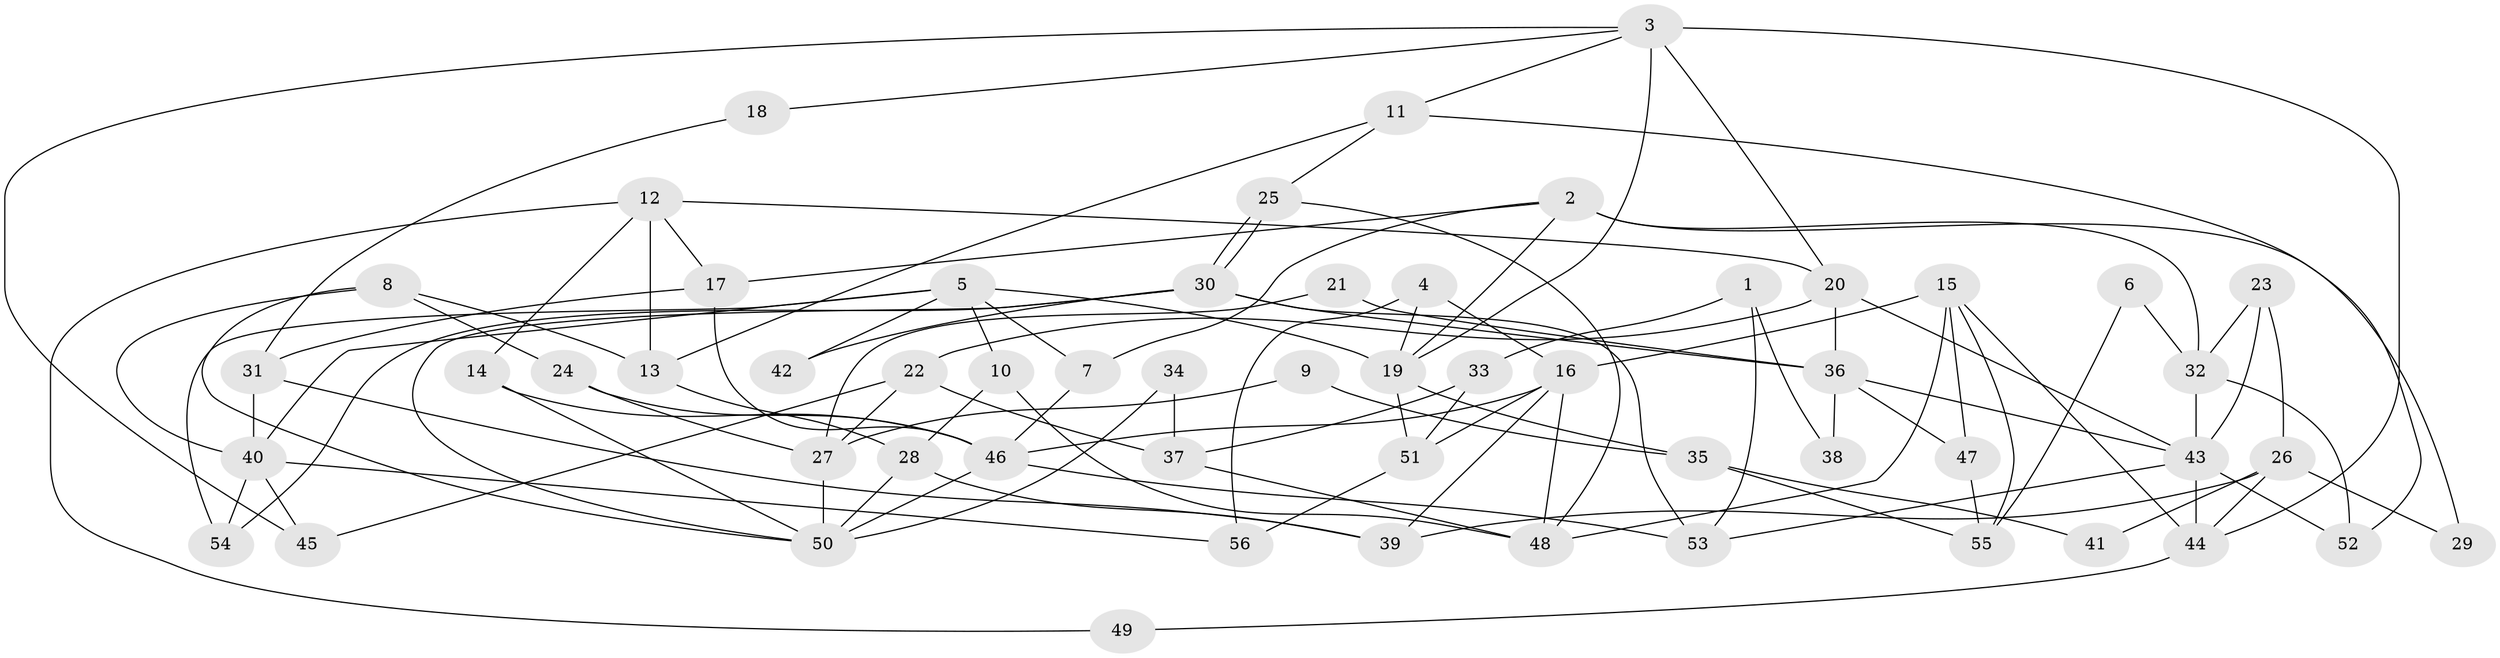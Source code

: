 // coarse degree distribution, {3: 0.2, 13: 0.025, 4: 0.2, 10: 0.075, 6: 0.075, 2: 0.25, 5: 0.15, 1: 0.025}
// Generated by graph-tools (version 1.1) at 2025/50/03/04/25 22:50:53]
// undirected, 56 vertices, 112 edges
graph export_dot {
  node [color=gray90,style=filled];
  1;
  2;
  3;
  4;
  5;
  6;
  7;
  8;
  9;
  10;
  11;
  12;
  13;
  14;
  15;
  16;
  17;
  18;
  19;
  20;
  21;
  22;
  23;
  24;
  25;
  26;
  27;
  28;
  29;
  30;
  31;
  32;
  33;
  34;
  35;
  36;
  37;
  38;
  39;
  40;
  41;
  42;
  43;
  44;
  45;
  46;
  47;
  48;
  49;
  50;
  51;
  52;
  53;
  54;
  55;
  56;
  1 -- 53;
  1 -- 33;
  1 -- 38;
  2 -- 7;
  2 -- 19;
  2 -- 17;
  2 -- 29;
  2 -- 32;
  3 -- 45;
  3 -- 44;
  3 -- 11;
  3 -- 18;
  3 -- 19;
  3 -- 20;
  4 -- 16;
  4 -- 56;
  4 -- 19;
  5 -- 10;
  5 -- 19;
  5 -- 7;
  5 -- 40;
  5 -- 42;
  5 -- 54;
  6 -- 55;
  6 -- 32;
  7 -- 46;
  8 -- 50;
  8 -- 13;
  8 -- 24;
  8 -- 40;
  9 -- 35;
  9 -- 27;
  10 -- 28;
  10 -- 48;
  11 -- 13;
  11 -- 25;
  11 -- 52;
  12 -- 20;
  12 -- 14;
  12 -- 13;
  12 -- 17;
  12 -- 49;
  13 -- 28;
  14 -- 50;
  14 -- 46;
  15 -- 16;
  15 -- 44;
  15 -- 47;
  15 -- 48;
  15 -- 55;
  16 -- 46;
  16 -- 48;
  16 -- 39;
  16 -- 51;
  17 -- 31;
  17 -- 46;
  18 -- 31;
  19 -- 35;
  19 -- 51;
  20 -- 43;
  20 -- 22;
  20 -- 36;
  21 -- 27;
  21 -- 36;
  22 -- 27;
  22 -- 37;
  22 -- 45;
  23 -- 43;
  23 -- 32;
  23 -- 26;
  24 -- 46;
  24 -- 27;
  25 -- 30;
  25 -- 30;
  25 -- 48;
  26 -- 39;
  26 -- 29;
  26 -- 41;
  26 -- 44;
  27 -- 50;
  28 -- 39;
  28 -- 50;
  30 -- 54;
  30 -- 36;
  30 -- 42;
  30 -- 50;
  30 -- 53;
  31 -- 40;
  31 -- 39;
  32 -- 52;
  32 -- 43;
  33 -- 37;
  33 -- 51;
  34 -- 37;
  34 -- 50;
  35 -- 55;
  35 -- 41;
  36 -- 38;
  36 -- 43;
  36 -- 47;
  37 -- 48;
  40 -- 45;
  40 -- 54;
  40 -- 56;
  43 -- 44;
  43 -- 52;
  43 -- 53;
  44 -- 49;
  46 -- 53;
  46 -- 50;
  47 -- 55;
  51 -- 56;
}
